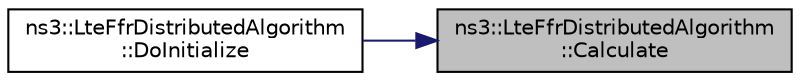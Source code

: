 digraph "ns3::LteFfrDistributedAlgorithm::Calculate"
{
 // LATEX_PDF_SIZE
  edge [fontname="Helvetica",fontsize="10",labelfontname="Helvetica",labelfontsize="10"];
  node [fontname="Helvetica",fontsize="10",shape=record];
  rankdir="RL";
  Node1 [label="ns3::LteFfrDistributedAlgorithm\l::Calculate",height=0.2,width=0.4,color="black", fillcolor="grey75", style="filled", fontcolor="black",tooltip="Calculate function."];
  Node1 -> Node2 [dir="back",color="midnightblue",fontsize="10",style="solid",fontname="Helvetica"];
  Node2 [label="ns3::LteFfrDistributedAlgorithm\l::DoInitialize",height=0.2,width=0.4,color="black", fillcolor="white", style="filled",URL="$classns3_1_1_lte_ffr_distributed_algorithm.html#a101b6b91a19c0714f93445ce3c286fb1",tooltip="Initialize() implementation."];
}
